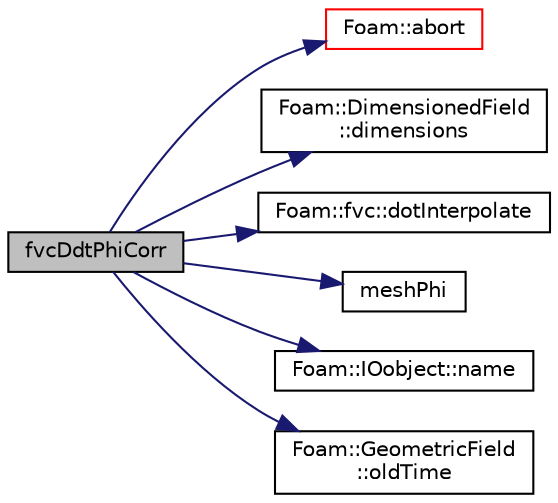 digraph "fvcDdtPhiCorr"
{
  bgcolor="transparent";
  edge [fontname="Helvetica",fontsize="10",labelfontname="Helvetica",labelfontsize="10"];
  node [fontname="Helvetica",fontsize="10",shape=record];
  rankdir="LR";
  Node251 [label="fvcDdtPhiCorr",height=0.2,width=0.4,color="black", fillcolor="grey75", style="filled", fontcolor="black"];
  Node251 -> Node252 [color="midnightblue",fontsize="10",style="solid",fontname="Helvetica"];
  Node252 [label="Foam::abort",height=0.2,width=0.4,color="red",URL="$a21851.html#a447107a607d03e417307c203fa5fb44b"];
  Node251 -> Node297 [color="midnightblue",fontsize="10",style="solid",fontname="Helvetica"];
  Node297 [label="Foam::DimensionedField\l::dimensions",height=0.2,width=0.4,color="black",URL="$a27497.html#a512673c2674ca2d38885f1bb5f6994fb",tooltip="Return dimensions. "];
  Node251 -> Node298 [color="midnightblue",fontsize="10",style="solid",fontname="Helvetica"];
  Node298 [label="Foam::fvc::dotInterpolate",height=0.2,width=0.4,color="black",URL="$a21861.html#a7a1e652d9529ab4d174f463747fe10b0",tooltip="Interpolate field onto faces. "];
  Node251 -> Node299 [color="midnightblue",fontsize="10",style="solid",fontname="Helvetica"];
  Node299 [label="meshPhi",height=0.2,width=0.4,color="black",URL="$a23289.html#ab9b3ec36b13f0ff78f35c1f7e43729a0"];
  Node251 -> Node300 [color="midnightblue",fontsize="10",style="solid",fontname="Helvetica"];
  Node300 [label="Foam::IOobject::name",height=0.2,width=0.4,color="black",URL="$a27249.html#acc80e00a8ac919288fb55bd14cc88bf6",tooltip="Return name. "];
  Node251 -> Node301 [color="midnightblue",fontsize="10",style="solid",fontname="Helvetica"];
  Node301 [label="Foam::GeometricField\l::oldTime",height=0.2,width=0.4,color="black",URL="$a23249.html#a2f51be6de19012555f923b0902d64135",tooltip="Return old time field. "];
}
